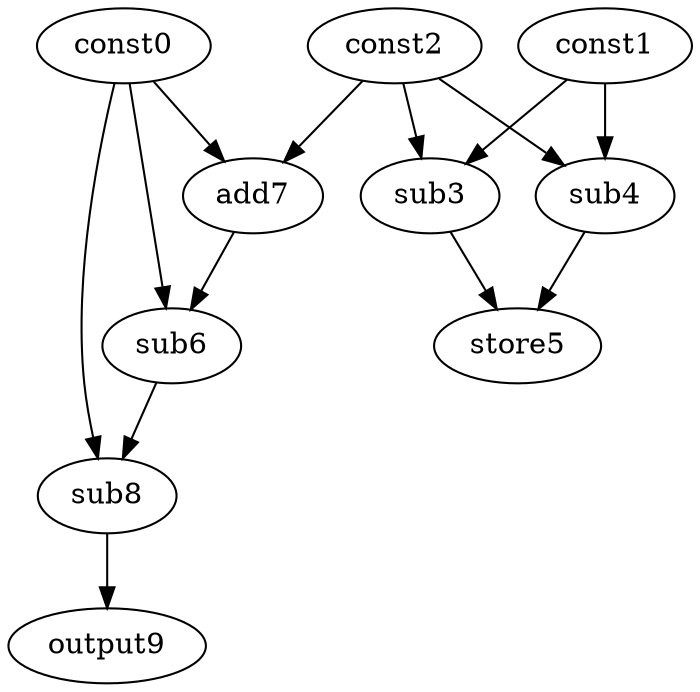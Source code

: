 digraph G { 
const0[opcode=const]; 
const1[opcode=const]; 
const2[opcode=const]; 
sub3[opcode=sub]; 
sub4[opcode=sub]; 
store5[opcode=store]; 
sub6[opcode=sub]; 
add7[opcode=add]; 
sub8[opcode=sub]; 
output9[opcode=output]; 
const1->sub3[operand=0];
const2->sub3[operand=1];
const1->sub4[operand=0];
const2->sub4[operand=1];
const0->add7[operand=0];
const2->add7[operand=1];
sub3->store5[operand=0];
sub4->store5[operand=1];
add7->sub6[operand=0];
const0->sub6[operand=1];
const0->sub8[operand=0];
sub6->sub8[operand=1];
sub8->output9[operand=0];
}
